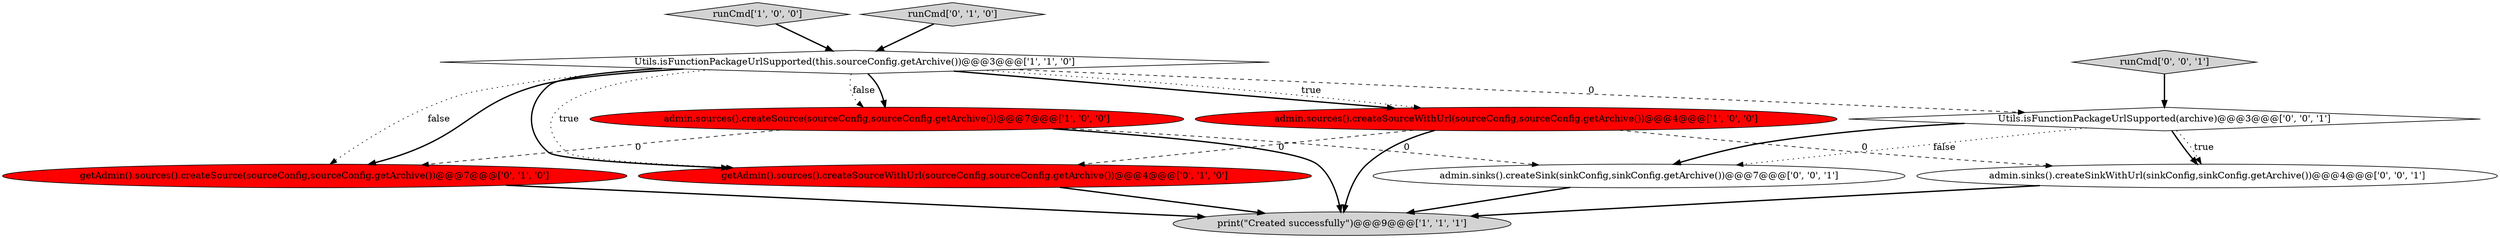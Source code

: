 digraph {
11 [style = filled, label = "Utils.isFunctionPackageUrlSupported(archive)@@@3@@@['0', '0', '1']", fillcolor = white, shape = diamond image = "AAA0AAABBB3BBB"];
3 [style = filled, label = "admin.sources().createSource(sourceConfig,sourceConfig.getArchive())@@@7@@@['1', '0', '0']", fillcolor = red, shape = ellipse image = "AAA1AAABBB1BBB"];
2 [style = filled, label = "admin.sources().createSourceWithUrl(sourceConfig,sourceConfig.getArchive())@@@4@@@['1', '0', '0']", fillcolor = red, shape = ellipse image = "AAA1AAABBB1BBB"];
9 [style = filled, label = "runCmd['0', '0', '1']", fillcolor = lightgray, shape = diamond image = "AAA0AAABBB3BBB"];
1 [style = filled, label = "print(\"Created successfully\")@@@9@@@['1', '1', '1']", fillcolor = lightgray, shape = ellipse image = "AAA0AAABBB1BBB"];
6 [style = filled, label = "getAdmin().sources().createSource(sourceConfig,sourceConfig.getArchive())@@@7@@@['0', '1', '0']", fillcolor = red, shape = ellipse image = "AAA1AAABBB2BBB"];
8 [style = filled, label = "admin.sinks().createSinkWithUrl(sinkConfig,sinkConfig.getArchive())@@@4@@@['0', '0', '1']", fillcolor = white, shape = ellipse image = "AAA0AAABBB3BBB"];
4 [style = filled, label = "runCmd['1', '0', '0']", fillcolor = lightgray, shape = diamond image = "AAA0AAABBB1BBB"];
7 [style = filled, label = "getAdmin().sources().createSourceWithUrl(sourceConfig,sourceConfig.getArchive())@@@4@@@['0', '1', '0']", fillcolor = red, shape = ellipse image = "AAA1AAABBB2BBB"];
5 [style = filled, label = "runCmd['0', '1', '0']", fillcolor = lightgray, shape = diamond image = "AAA0AAABBB2BBB"];
0 [style = filled, label = "Utils.isFunctionPackageUrlSupported(this.sourceConfig.getArchive())@@@3@@@['1', '1', '0']", fillcolor = white, shape = diamond image = "AAA0AAABBB1BBB"];
10 [style = filled, label = "admin.sinks().createSink(sinkConfig,sinkConfig.getArchive())@@@7@@@['0', '0', '1']", fillcolor = white, shape = ellipse image = "AAA0AAABBB3BBB"];
0->3 [style = bold, label=""];
3->6 [style = dashed, label="0"];
7->1 [style = bold, label=""];
9->11 [style = bold, label=""];
3->1 [style = bold, label=""];
0->6 [style = bold, label=""];
0->6 [style = dotted, label="false"];
2->1 [style = bold, label=""];
0->2 [style = bold, label=""];
0->11 [style = dashed, label="0"];
2->7 [style = dashed, label="0"];
2->8 [style = dashed, label="0"];
4->0 [style = bold, label=""];
0->7 [style = bold, label=""];
8->1 [style = bold, label=""];
6->1 [style = bold, label=""];
5->0 [style = bold, label=""];
0->3 [style = dotted, label="false"];
11->10 [style = bold, label=""];
11->8 [style = bold, label=""];
11->8 [style = dotted, label="true"];
3->10 [style = dashed, label="0"];
0->2 [style = dotted, label="true"];
11->10 [style = dotted, label="false"];
10->1 [style = bold, label=""];
0->7 [style = dotted, label="true"];
}

